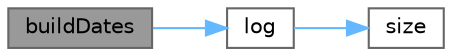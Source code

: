 digraph "buildDates"
{
 // INTERACTIVE_SVG=YES
 // LATEX_PDF_SIZE
  bgcolor="transparent";
  edge [fontname=Helvetica,fontsize=10,labelfontname=Helvetica,labelfontsize=10];
  node [fontname=Helvetica,fontsize=10,shape=box,height=0.2,width=0.4];
  rankdir="LR";
  Node1 [label="buildDates",height=0.2,width=0.4,color="gray40", fillcolor="grey60", style="filled", fontcolor="black",tooltip=" "];
  Node1 -> Node2 [color="steelblue1",style="solid"];
  Node2 [label="log",height=0.2,width=0.4,color="grey40", fillcolor="white", style="filled",URL="$classore_1_1data_1_1_date_grid.html#aa5af53510557e77a03906c5016ebe66f",tooltip=" "];
  Node2 -> Node3 [color="steelblue1",style="solid"];
  Node3 [label="size",height=0.2,width=0.4,color="grey40", fillcolor="white", style="filled",URL="$classore_1_1data_1_1_date_grid.html#a48b90275c7bccf5822418ef47bb922ee",tooltip="The size of the date grid."];
}

